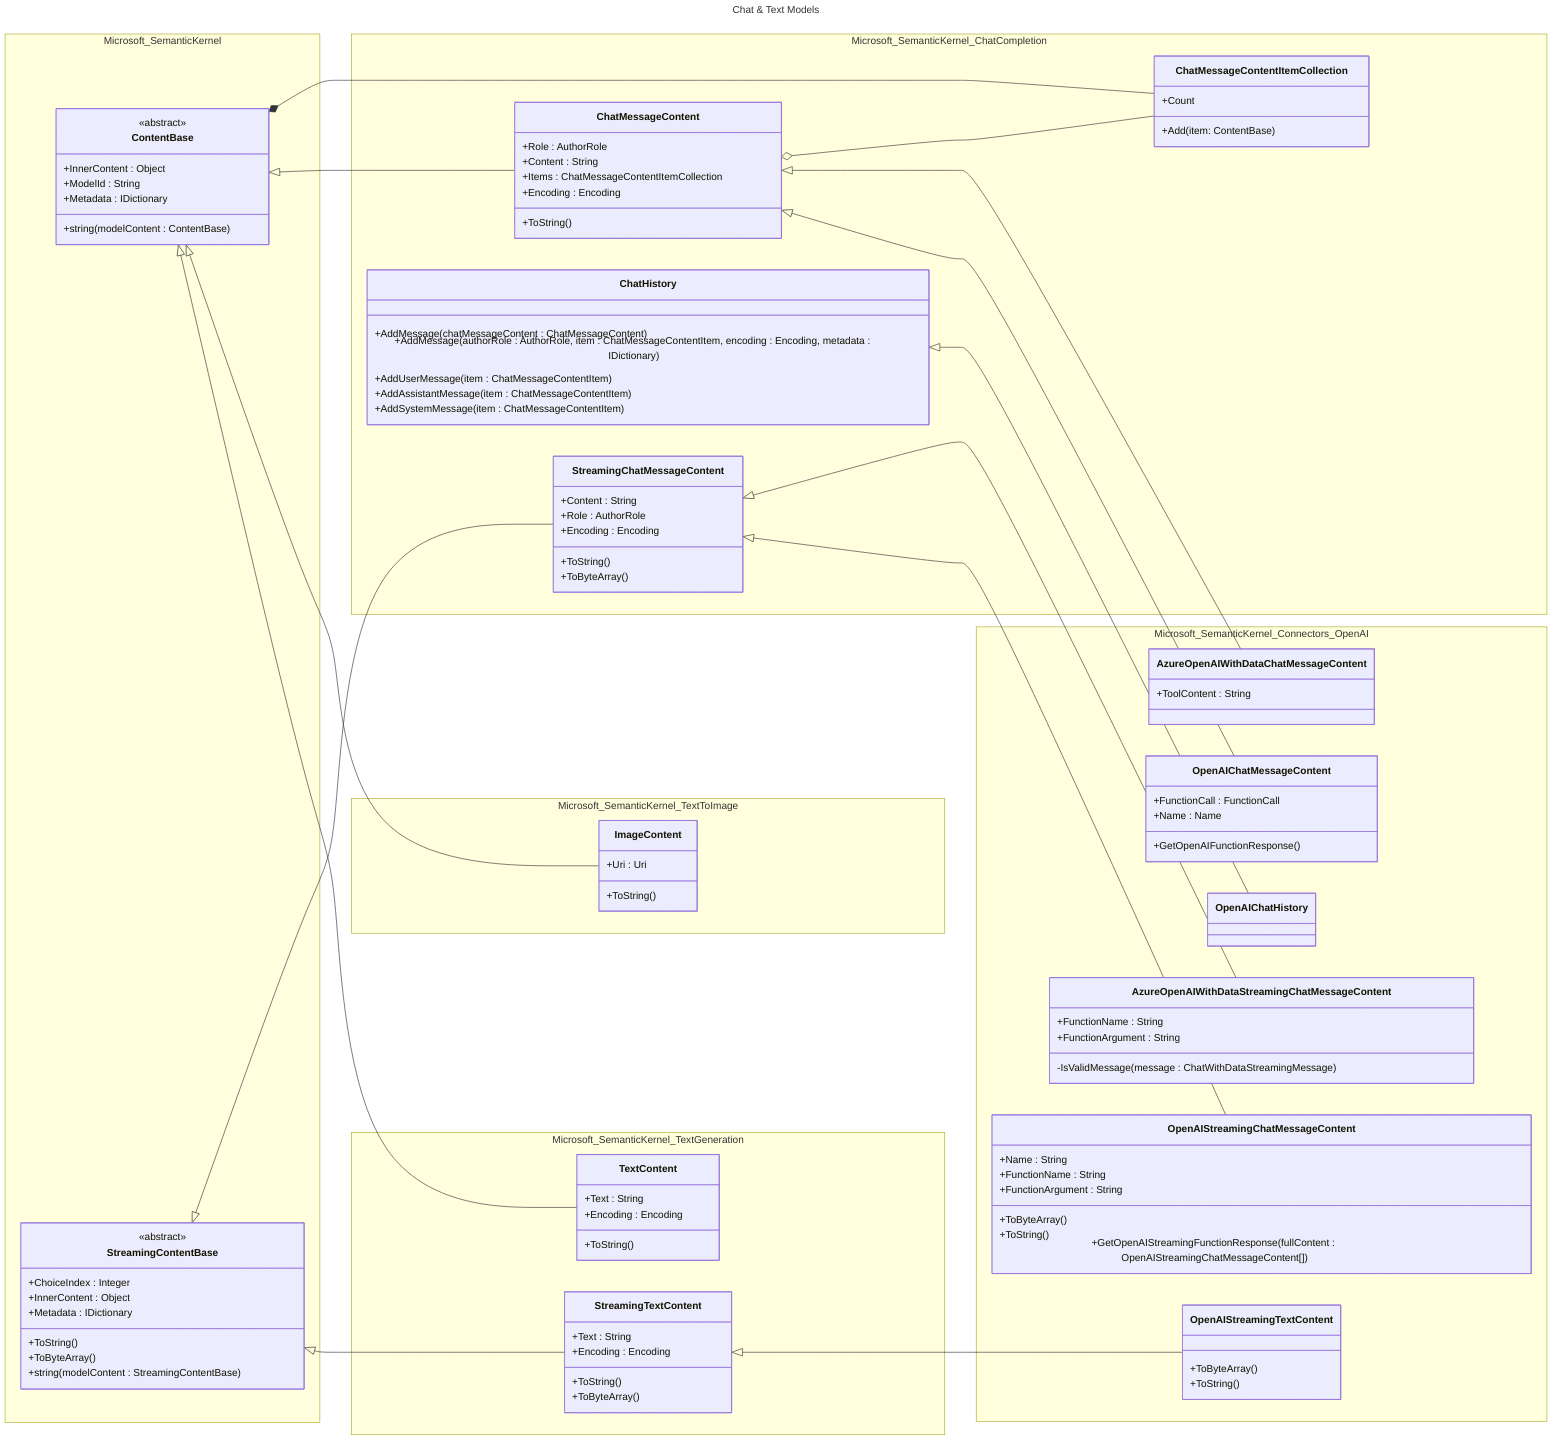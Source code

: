 ---
title: Chat & Text Models
---
classDiagram
    %% Use https://mermaid.live/ to preview this diagram. The VS Code extension does not handle namespaces.
    direction LR

    namespace Microsoft_SemanticKernel {
        class ContentBase {
            <<abstract>>
            +InnerContent : Object
            +ModelId : String
            +Metadata : IDictionary
            +string(modelContent : ContentBase)
        }

        class StreamingContentBase {
            <<abstract>>
            +ChoiceIndex : Integer
            +InnerContent : Object
            +Metadata : IDictionary
            +ToString()
            +ToByteArray()
            +string(modelContent : StreamingContentBase)
        }
    }

    namespace Microsoft_SemanticKernel_TextGeneration {
        class TextContent {
            +Text : String
            +Encoding : Encoding
            +ToString()
        }

        class StreamingTextContent {
            +Text : String
            +Encoding : Encoding
            +ToString()
            +ToByteArray()
        }
    }

    namespace Microsoft_SemanticKernel_ChatCompletion {
        class ChatMessageContent {
            +Role : AuthorRole
            +Content : String
            +Items : ChatMessageContentItemCollection
            +Encoding : Encoding
            +ToString()
        }

        class ChatMessageContentItemCollection {
            +Count
            +Add(item: ContentBase)
        }

        class StreamingChatMessageContent {
            +Content : String
            +Role : AuthorRole
            +Encoding : Encoding
            +ToString()
            +ToByteArray()
        }

        class ChatHistory {
            +AddMessage(chatMessageContent : ChatMessageContent)
            +AddMessage(authorRole : AuthorRole, item : ChatMessageContentItem, encoding : Encoding, metadata : IDictionary)
            +AddUserMessage(item : ChatMessageContentItem)
            +AddAssistantMessage(item : ChatMessageContentItem)
            +AddSystemMessage(item : ChatMessageContentItem)
        }
    }

    namespace Microsoft_SemanticKernel_TextToImage {
        class ImageContent {
            +Uri : Uri
            +ToString()
        }
    }

    namespace Microsoft_SemanticKernel_Connectors_OpenAI {
        class OpenAIChatMessageContent {
            +FunctionCall : FunctionCall
            +Name : Name
            +GetOpenAIFunctionResponse()
        }

        class AzureOpenAIWithDataChatMessageContent {
            +ToolContent : String
        }

        class OpenAIStreamingTextContent {
            +ToByteArray()
            +ToString()
        }

        class OpenAIStreamingChatMessageContent {
            +Name : String
            +FunctionName : String
            +FunctionArgument : String
            +ToByteArray()
            +ToString()
            +GetOpenAIStreamingFunctionResponse(fullContent : OpenAIStreamingChatMessageContent[])
        }

        class AzureOpenAIWithDataStreamingChatMessageContent {
            +FunctionName : String
            +FunctionArgument : String
            -IsValidMessage(message : ChatWithDataStreamingMessage)
        }

        class OpenAIChatHistory {

        }
    }

    ContentBase <|-- TextContent
    ContentBase <|-- ImageContent
    ContentBase <|-- ChatMessageContent
    ContentBase *-- ChatMessageContentItemCollection
    ChatMessageContent <|-- OpenAIChatMessageContent
    ChatMessageContent <|-- AzureOpenAIWithDataChatMessageContent
    StreamingContentBase <|-- StreamingTextContent
    StreamingTextContent <|-- OpenAIStreamingTextContent
    StreamingContentBase <|-- StreamingChatMessageContent
    StreamingChatMessageContent <|-- OpenAIStreamingChatMessageContent
    StreamingChatMessageContent <|-- AzureOpenAIWithDataStreamingChatMessageContent
    ChatHistory <|-- OpenAIChatHistory
    ChatMessageContent o-- ChatMessageContentItemCollection